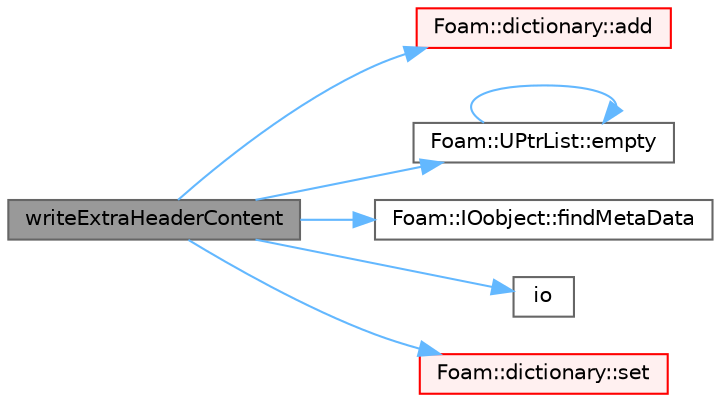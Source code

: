 digraph "writeExtraHeaderContent"
{
 // LATEX_PDF_SIZE
  bgcolor="transparent";
  edge [fontname=Helvetica,fontsize=10,labelfontname=Helvetica,labelfontsize=10];
  node [fontname=Helvetica,fontsize=10,shape=box,height=0.2,width=0.4];
  rankdir="LR";
  Node1 [id="Node000001",label="writeExtraHeaderContent",height=0.2,width=0.4,color="gray40", fillcolor="grey60", style="filled", fontcolor="black",tooltip=" "];
  Node1 -> Node2 [id="edge1_Node000001_Node000002",color="steelblue1",style="solid",tooltip=" "];
  Node2 [id="Node000002",label="Foam::dictionary::add",height=0.2,width=0.4,color="red", fillcolor="#FFF0F0", style="filled",URL="$classFoam_1_1dictionary.html#ad164f93c9473abeb7d938eae54a53d15",tooltip=" "];
  Node1 -> Node12 [id="edge2_Node000001_Node000012",color="steelblue1",style="solid",tooltip=" "];
  Node12 [id="Node000012",label="Foam::UPtrList::empty",height=0.2,width=0.4,color="grey40", fillcolor="white", style="filled",URL="$classFoam_1_1UPtrList.html#a3f6fc5de06a318920d84f3c3742db07f",tooltip=" "];
  Node12 -> Node12 [id="edge3_Node000012_Node000012",color="steelblue1",style="solid",tooltip=" "];
  Node1 -> Node13 [id="edge4_Node000001_Node000013",color="steelblue1",style="solid",tooltip=" "];
  Node13 [id="Node000013",label="Foam::IOobject::findMetaData",height=0.2,width=0.4,color="grey40", fillcolor="white", style="filled",URL="$classFoam_1_1IOobject.html#a36fa1e66e6f3db95cc8a74a49007e96d",tooltip=" "];
  Node1 -> Node14 [id="edge5_Node000001_Node000014",color="steelblue1",style="solid",tooltip=" "];
  Node14 [id="Node000014",label="io",height=0.2,width=0.4,color="grey40", fillcolor="white", style="filled",URL="$lagrangian_2reactingParcelFoam_2createMeshesPostProcess_8H.html#a5b4575252c9e475bd8784f80e445a82d",tooltip=" "];
  Node1 -> Node15 [id="edge6_Node000001_Node000015",color="steelblue1",style="solid",tooltip=" "];
  Node15 [id="Node000015",label="Foam::dictionary::set",height=0.2,width=0.4,color="red", fillcolor="#FFF0F0", style="filled",URL="$classFoam_1_1dictionary.html#ae49d8dce8b44b22296119b2ed8d4d4ad",tooltip=" "];
}
